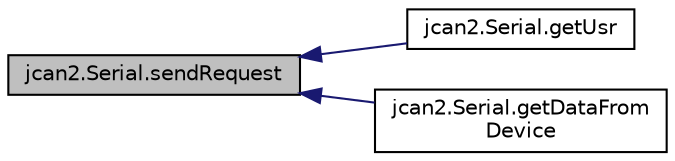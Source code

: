 digraph "jcan2.Serial.sendRequest"
{
  edge [fontname="Helvetica",fontsize="10",labelfontname="Helvetica",labelfontsize="10"];
  node [fontname="Helvetica",fontsize="10",shape=record];
  rankdir="LR";
  Node1 [label="jcan2.Serial.sendRequest",height=0.2,width=0.4,color="black", fillcolor="grey75", style="filled", fontcolor="black"];
  Node1 -> Node2 [dir="back",color="midnightblue",fontsize="10",style="solid",fontname="Helvetica"];
  Node2 [label="jcan2.Serial.getUsr",height=0.2,width=0.4,color="black", fillcolor="white", style="filled",URL="$classjcan2_1_1_serial.html#af5fc1fe3bbd70f909545ce3434dca503"];
  Node1 -> Node3 [dir="back",color="midnightblue",fontsize="10",style="solid",fontname="Helvetica"];
  Node3 [label="jcan2.Serial.getDataFrom\lDevice",height=0.2,width=0.4,color="black", fillcolor="white", style="filled",URL="$classjcan2_1_1_serial.html#ac148e30d986f78e80022c5f627045896"];
}
